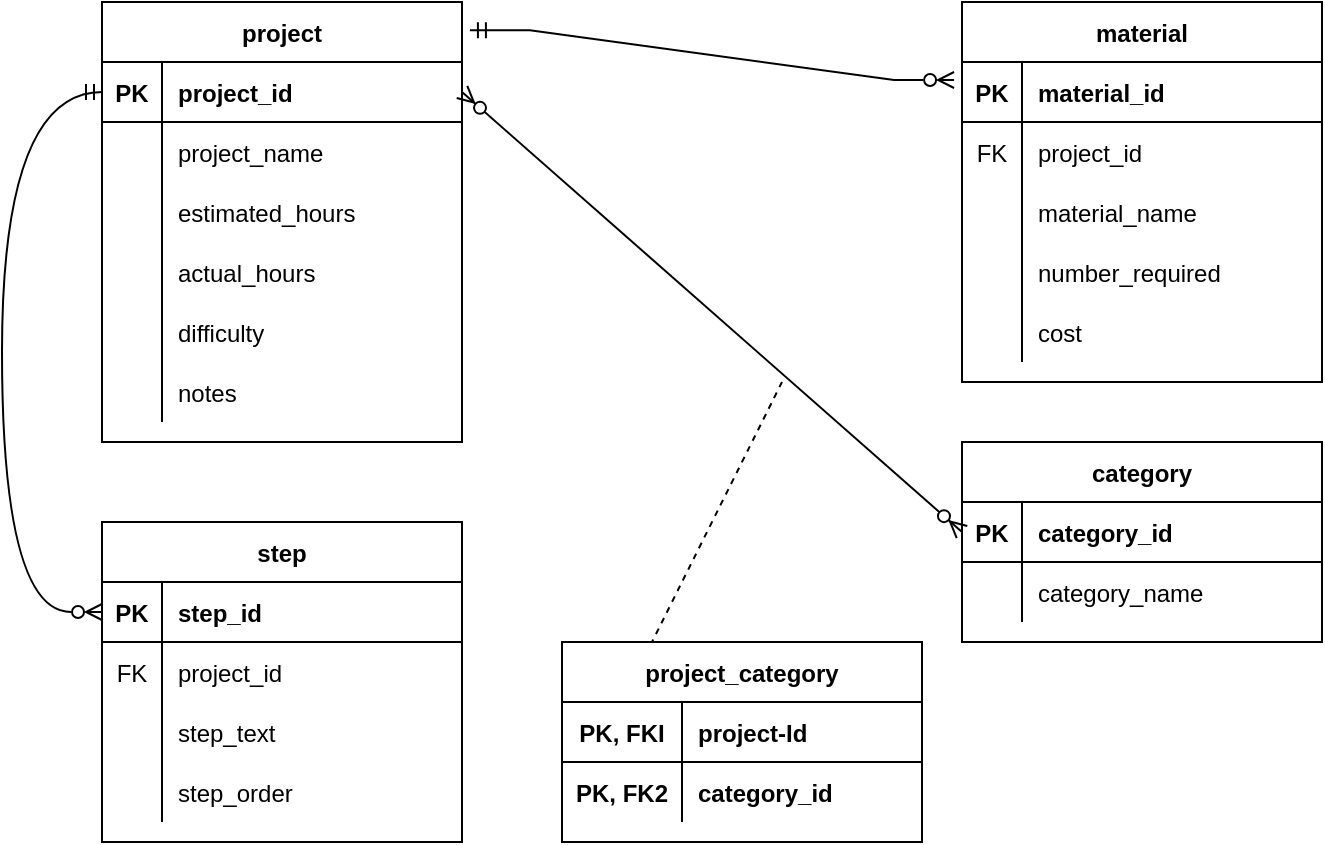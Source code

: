 <mxfile version="20.2.3" type="device"><diagram id="fBebVsBoFx-T8zocOYhv" name="Page-1"><mxGraphModel dx="946" dy="535" grid="1" gridSize="10" guides="1" tooltips="1" connect="1" arrows="1" fold="1" page="1" pageScale="1" pageWidth="850" pageHeight="1100" math="0" shadow="0"><root><mxCell id="0"/><mxCell id="1" parent="0"/><mxCell id="8ezJuHcsvJKqxCD15TaV-1" value="project" style="shape=table;startSize=30;container=1;collapsible=1;childLayout=tableLayout;fixedRows=1;rowLines=0;fontStyle=1;align=center;resizeLast=1;" vertex="1" parent="1"><mxGeometry x="140" y="100" width="180" height="220" as="geometry"/></mxCell><mxCell id="8ezJuHcsvJKqxCD15TaV-2" value="" style="shape=tableRow;horizontal=0;startSize=0;swimlaneHead=0;swimlaneBody=0;fillColor=none;collapsible=0;dropTarget=0;points=[[0,0.5],[1,0.5]];portConstraint=eastwest;top=0;left=0;right=0;bottom=1;" vertex="1" parent="8ezJuHcsvJKqxCD15TaV-1"><mxGeometry y="30" width="180" height="30" as="geometry"/></mxCell><mxCell id="8ezJuHcsvJKqxCD15TaV-3" value="PK" style="shape=partialRectangle;connectable=0;fillColor=none;top=0;left=0;bottom=0;right=0;fontStyle=1;overflow=hidden;" vertex="1" parent="8ezJuHcsvJKqxCD15TaV-2"><mxGeometry width="30" height="30" as="geometry"><mxRectangle width="30" height="30" as="alternateBounds"/></mxGeometry></mxCell><mxCell id="8ezJuHcsvJKqxCD15TaV-4" value="project_id" style="shape=partialRectangle;connectable=0;fillColor=none;top=0;left=0;bottom=0;right=0;align=left;spacingLeft=6;fontStyle=1;overflow=hidden;" vertex="1" parent="8ezJuHcsvJKqxCD15TaV-2"><mxGeometry x="30" width="150" height="30" as="geometry"><mxRectangle width="150" height="30" as="alternateBounds"/></mxGeometry></mxCell><mxCell id="8ezJuHcsvJKqxCD15TaV-5" value="" style="shape=tableRow;horizontal=0;startSize=0;swimlaneHead=0;swimlaneBody=0;fillColor=none;collapsible=0;dropTarget=0;points=[[0,0.5],[1,0.5]];portConstraint=eastwest;top=0;left=0;right=0;bottom=0;" vertex="1" parent="8ezJuHcsvJKqxCD15TaV-1"><mxGeometry y="60" width="180" height="30" as="geometry"/></mxCell><mxCell id="8ezJuHcsvJKqxCD15TaV-6" value="" style="shape=partialRectangle;connectable=0;fillColor=none;top=0;left=0;bottom=0;right=0;editable=1;overflow=hidden;" vertex="1" parent="8ezJuHcsvJKqxCD15TaV-5"><mxGeometry width="30" height="30" as="geometry"><mxRectangle width="30" height="30" as="alternateBounds"/></mxGeometry></mxCell><mxCell id="8ezJuHcsvJKqxCD15TaV-7" value="project_name" style="shape=partialRectangle;connectable=0;fillColor=none;top=0;left=0;bottom=0;right=0;align=left;spacingLeft=6;overflow=hidden;" vertex="1" parent="8ezJuHcsvJKqxCD15TaV-5"><mxGeometry x="30" width="150" height="30" as="geometry"><mxRectangle width="150" height="30" as="alternateBounds"/></mxGeometry></mxCell><mxCell id="8ezJuHcsvJKqxCD15TaV-8" value="" style="shape=tableRow;horizontal=0;startSize=0;swimlaneHead=0;swimlaneBody=0;fillColor=none;collapsible=0;dropTarget=0;points=[[0,0.5],[1,0.5]];portConstraint=eastwest;top=0;left=0;right=0;bottom=0;" vertex="1" parent="8ezJuHcsvJKqxCD15TaV-1"><mxGeometry y="90" width="180" height="30" as="geometry"/></mxCell><mxCell id="8ezJuHcsvJKqxCD15TaV-9" value="" style="shape=partialRectangle;connectable=0;fillColor=none;top=0;left=0;bottom=0;right=0;editable=1;overflow=hidden;" vertex="1" parent="8ezJuHcsvJKqxCD15TaV-8"><mxGeometry width="30" height="30" as="geometry"><mxRectangle width="30" height="30" as="alternateBounds"/></mxGeometry></mxCell><mxCell id="8ezJuHcsvJKqxCD15TaV-10" value="estimated_hours" style="shape=partialRectangle;connectable=0;fillColor=none;top=0;left=0;bottom=0;right=0;align=left;spacingLeft=6;overflow=hidden;" vertex="1" parent="8ezJuHcsvJKqxCD15TaV-8"><mxGeometry x="30" width="150" height="30" as="geometry"><mxRectangle width="150" height="30" as="alternateBounds"/></mxGeometry></mxCell><mxCell id="8ezJuHcsvJKqxCD15TaV-11" value="" style="shape=tableRow;horizontal=0;startSize=0;swimlaneHead=0;swimlaneBody=0;fillColor=none;collapsible=0;dropTarget=0;points=[[0,0.5],[1,0.5]];portConstraint=eastwest;top=0;left=0;right=0;bottom=0;" vertex="1" parent="8ezJuHcsvJKqxCD15TaV-1"><mxGeometry y="120" width="180" height="30" as="geometry"/></mxCell><mxCell id="8ezJuHcsvJKqxCD15TaV-12" value="" style="shape=partialRectangle;connectable=0;fillColor=none;top=0;left=0;bottom=0;right=0;editable=1;overflow=hidden;" vertex="1" parent="8ezJuHcsvJKqxCD15TaV-11"><mxGeometry width="30" height="30" as="geometry"><mxRectangle width="30" height="30" as="alternateBounds"/></mxGeometry></mxCell><mxCell id="8ezJuHcsvJKqxCD15TaV-13" value="actual_hours" style="shape=partialRectangle;connectable=0;fillColor=none;top=0;left=0;bottom=0;right=0;align=left;spacingLeft=6;overflow=hidden;" vertex="1" parent="8ezJuHcsvJKqxCD15TaV-11"><mxGeometry x="30" width="150" height="30" as="geometry"><mxRectangle width="150" height="30" as="alternateBounds"/></mxGeometry></mxCell><mxCell id="8ezJuHcsvJKqxCD15TaV-81" style="shape=tableRow;horizontal=0;startSize=0;swimlaneHead=0;swimlaneBody=0;fillColor=none;collapsible=0;dropTarget=0;points=[[0,0.5],[1,0.5]];portConstraint=eastwest;top=0;left=0;right=0;bottom=0;" vertex="1" parent="8ezJuHcsvJKqxCD15TaV-1"><mxGeometry y="150" width="180" height="30" as="geometry"/></mxCell><mxCell id="8ezJuHcsvJKqxCD15TaV-82" style="shape=partialRectangle;connectable=0;fillColor=none;top=0;left=0;bottom=0;right=0;editable=1;overflow=hidden;" vertex="1" parent="8ezJuHcsvJKqxCD15TaV-81"><mxGeometry width="30" height="30" as="geometry"><mxRectangle width="30" height="30" as="alternateBounds"/></mxGeometry></mxCell><mxCell id="8ezJuHcsvJKqxCD15TaV-83" value="difficulty" style="shape=partialRectangle;connectable=0;fillColor=none;top=0;left=0;bottom=0;right=0;align=left;spacingLeft=6;overflow=hidden;" vertex="1" parent="8ezJuHcsvJKqxCD15TaV-81"><mxGeometry x="30" width="150" height="30" as="geometry"><mxRectangle width="150" height="30" as="alternateBounds"/></mxGeometry></mxCell><mxCell id="8ezJuHcsvJKqxCD15TaV-78" style="shape=tableRow;horizontal=0;startSize=0;swimlaneHead=0;swimlaneBody=0;fillColor=none;collapsible=0;dropTarget=0;points=[[0,0.5],[1,0.5]];portConstraint=eastwest;top=0;left=0;right=0;bottom=0;" vertex="1" parent="8ezJuHcsvJKqxCD15TaV-1"><mxGeometry y="180" width="180" height="30" as="geometry"/></mxCell><mxCell id="8ezJuHcsvJKqxCD15TaV-79" style="shape=partialRectangle;connectable=0;fillColor=none;top=0;left=0;bottom=0;right=0;editable=1;overflow=hidden;" vertex="1" parent="8ezJuHcsvJKqxCD15TaV-78"><mxGeometry width="30" height="30" as="geometry"><mxRectangle width="30" height="30" as="alternateBounds"/></mxGeometry></mxCell><mxCell id="8ezJuHcsvJKqxCD15TaV-80" value="notes" style="shape=partialRectangle;connectable=0;fillColor=none;top=0;left=0;bottom=0;right=0;align=left;spacingLeft=6;overflow=hidden;" vertex="1" parent="8ezJuHcsvJKqxCD15TaV-78"><mxGeometry x="30" width="150" height="30" as="geometry"><mxRectangle width="150" height="30" as="alternateBounds"/></mxGeometry></mxCell><mxCell id="8ezJuHcsvJKqxCD15TaV-14" value="step" style="shape=table;startSize=30;container=1;collapsible=1;childLayout=tableLayout;fixedRows=1;rowLines=0;fontStyle=1;align=center;resizeLast=1;" vertex="1" parent="1"><mxGeometry x="140" y="360" width="180" height="160" as="geometry"/></mxCell><mxCell id="8ezJuHcsvJKqxCD15TaV-15" value="" style="shape=tableRow;horizontal=0;startSize=0;swimlaneHead=0;swimlaneBody=0;fillColor=none;collapsible=0;dropTarget=0;points=[[0,0.5],[1,0.5]];portConstraint=eastwest;top=0;left=0;right=0;bottom=1;" vertex="1" parent="8ezJuHcsvJKqxCD15TaV-14"><mxGeometry y="30" width="180" height="30" as="geometry"/></mxCell><mxCell id="8ezJuHcsvJKqxCD15TaV-16" value="PK" style="shape=partialRectangle;connectable=0;fillColor=none;top=0;left=0;bottom=0;right=0;fontStyle=1;overflow=hidden;" vertex="1" parent="8ezJuHcsvJKqxCD15TaV-15"><mxGeometry width="30" height="30" as="geometry"><mxRectangle width="30" height="30" as="alternateBounds"/></mxGeometry></mxCell><mxCell id="8ezJuHcsvJKqxCD15TaV-17" value="step_id" style="shape=partialRectangle;connectable=0;fillColor=none;top=0;left=0;bottom=0;right=0;align=left;spacingLeft=6;fontStyle=1;overflow=hidden;" vertex="1" parent="8ezJuHcsvJKqxCD15TaV-15"><mxGeometry x="30" width="150" height="30" as="geometry"><mxRectangle width="150" height="30" as="alternateBounds"/></mxGeometry></mxCell><mxCell id="8ezJuHcsvJKqxCD15TaV-18" value="" style="shape=tableRow;horizontal=0;startSize=0;swimlaneHead=0;swimlaneBody=0;fillColor=none;collapsible=0;dropTarget=0;points=[[0,0.5],[1,0.5]];portConstraint=eastwest;top=0;left=0;right=0;bottom=0;" vertex="1" parent="8ezJuHcsvJKqxCD15TaV-14"><mxGeometry y="60" width="180" height="30" as="geometry"/></mxCell><mxCell id="8ezJuHcsvJKqxCD15TaV-19" value="FK" style="shape=partialRectangle;connectable=0;fillColor=none;top=0;left=0;bottom=0;right=0;editable=1;overflow=hidden;" vertex="1" parent="8ezJuHcsvJKqxCD15TaV-18"><mxGeometry width="30" height="30" as="geometry"><mxRectangle width="30" height="30" as="alternateBounds"/></mxGeometry></mxCell><mxCell id="8ezJuHcsvJKqxCD15TaV-20" value="project_id" style="shape=partialRectangle;connectable=0;fillColor=none;top=0;left=0;bottom=0;right=0;align=left;spacingLeft=6;overflow=hidden;" vertex="1" parent="8ezJuHcsvJKqxCD15TaV-18"><mxGeometry x="30" width="150" height="30" as="geometry"><mxRectangle width="150" height="30" as="alternateBounds"/></mxGeometry></mxCell><mxCell id="8ezJuHcsvJKqxCD15TaV-21" value="" style="shape=tableRow;horizontal=0;startSize=0;swimlaneHead=0;swimlaneBody=0;fillColor=none;collapsible=0;dropTarget=0;points=[[0,0.5],[1,0.5]];portConstraint=eastwest;top=0;left=0;right=0;bottom=0;" vertex="1" parent="8ezJuHcsvJKqxCD15TaV-14"><mxGeometry y="90" width="180" height="30" as="geometry"/></mxCell><mxCell id="8ezJuHcsvJKqxCD15TaV-22" value="" style="shape=partialRectangle;connectable=0;fillColor=none;top=0;left=0;bottom=0;right=0;editable=1;overflow=hidden;" vertex="1" parent="8ezJuHcsvJKqxCD15TaV-21"><mxGeometry width="30" height="30" as="geometry"><mxRectangle width="30" height="30" as="alternateBounds"/></mxGeometry></mxCell><mxCell id="8ezJuHcsvJKqxCD15TaV-23" value="step_text" style="shape=partialRectangle;connectable=0;fillColor=none;top=0;left=0;bottom=0;right=0;align=left;spacingLeft=6;overflow=hidden;" vertex="1" parent="8ezJuHcsvJKqxCD15TaV-21"><mxGeometry x="30" width="150" height="30" as="geometry"><mxRectangle width="150" height="30" as="alternateBounds"/></mxGeometry></mxCell><mxCell id="8ezJuHcsvJKqxCD15TaV-24" value="" style="shape=tableRow;horizontal=0;startSize=0;swimlaneHead=0;swimlaneBody=0;fillColor=none;collapsible=0;dropTarget=0;points=[[0,0.5],[1,0.5]];portConstraint=eastwest;top=0;left=0;right=0;bottom=0;" vertex="1" parent="8ezJuHcsvJKqxCD15TaV-14"><mxGeometry y="120" width="180" height="30" as="geometry"/></mxCell><mxCell id="8ezJuHcsvJKqxCD15TaV-25" value="" style="shape=partialRectangle;connectable=0;fillColor=none;top=0;left=0;bottom=0;right=0;editable=1;overflow=hidden;" vertex="1" parent="8ezJuHcsvJKqxCD15TaV-24"><mxGeometry width="30" height="30" as="geometry"><mxRectangle width="30" height="30" as="alternateBounds"/></mxGeometry></mxCell><mxCell id="8ezJuHcsvJKqxCD15TaV-26" value="step_order" style="shape=partialRectangle;connectable=0;fillColor=none;top=0;left=0;bottom=0;right=0;align=left;spacingLeft=6;overflow=hidden;" vertex="1" parent="8ezJuHcsvJKqxCD15TaV-24"><mxGeometry x="30" width="150" height="30" as="geometry"><mxRectangle width="150" height="30" as="alternateBounds"/></mxGeometry></mxCell><mxCell id="8ezJuHcsvJKqxCD15TaV-27" value="material" style="shape=table;startSize=30;container=1;collapsible=1;childLayout=tableLayout;fixedRows=1;rowLines=0;fontStyle=1;align=center;resizeLast=1;" vertex="1" parent="1"><mxGeometry x="570" y="100" width="180" height="190" as="geometry"/></mxCell><mxCell id="8ezJuHcsvJKqxCD15TaV-28" value="" style="shape=tableRow;horizontal=0;startSize=0;swimlaneHead=0;swimlaneBody=0;fillColor=none;collapsible=0;dropTarget=0;points=[[0,0.5],[1,0.5]];portConstraint=eastwest;top=0;left=0;right=0;bottom=1;" vertex="1" parent="8ezJuHcsvJKqxCD15TaV-27"><mxGeometry y="30" width="180" height="30" as="geometry"/></mxCell><mxCell id="8ezJuHcsvJKqxCD15TaV-29" value="PK" style="shape=partialRectangle;connectable=0;fillColor=none;top=0;left=0;bottom=0;right=0;fontStyle=1;overflow=hidden;" vertex="1" parent="8ezJuHcsvJKqxCD15TaV-28"><mxGeometry width="30" height="30" as="geometry"><mxRectangle width="30" height="30" as="alternateBounds"/></mxGeometry></mxCell><mxCell id="8ezJuHcsvJKqxCD15TaV-30" value="material_id" style="shape=partialRectangle;connectable=0;fillColor=none;top=0;left=0;bottom=0;right=0;align=left;spacingLeft=6;fontStyle=1;overflow=hidden;" vertex="1" parent="8ezJuHcsvJKqxCD15TaV-28"><mxGeometry x="30" width="150" height="30" as="geometry"><mxRectangle width="150" height="30" as="alternateBounds"/></mxGeometry></mxCell><mxCell id="8ezJuHcsvJKqxCD15TaV-31" value="" style="shape=tableRow;horizontal=0;startSize=0;swimlaneHead=0;swimlaneBody=0;fillColor=none;collapsible=0;dropTarget=0;points=[[0,0.5],[1,0.5]];portConstraint=eastwest;top=0;left=0;right=0;bottom=0;" vertex="1" parent="8ezJuHcsvJKqxCD15TaV-27"><mxGeometry y="60" width="180" height="30" as="geometry"/></mxCell><mxCell id="8ezJuHcsvJKqxCD15TaV-32" value="FK" style="shape=partialRectangle;connectable=0;fillColor=none;top=0;left=0;bottom=0;right=0;editable=1;overflow=hidden;" vertex="1" parent="8ezJuHcsvJKqxCD15TaV-31"><mxGeometry width="30" height="30" as="geometry"><mxRectangle width="30" height="30" as="alternateBounds"/></mxGeometry></mxCell><mxCell id="8ezJuHcsvJKqxCD15TaV-33" value="project_id" style="shape=partialRectangle;connectable=0;fillColor=none;top=0;left=0;bottom=0;right=0;align=left;spacingLeft=6;overflow=hidden;" vertex="1" parent="8ezJuHcsvJKqxCD15TaV-31"><mxGeometry x="30" width="150" height="30" as="geometry"><mxRectangle width="150" height="30" as="alternateBounds"/></mxGeometry></mxCell><mxCell id="8ezJuHcsvJKqxCD15TaV-34" value="" style="shape=tableRow;horizontal=0;startSize=0;swimlaneHead=0;swimlaneBody=0;fillColor=none;collapsible=0;dropTarget=0;points=[[0,0.5],[1,0.5]];portConstraint=eastwest;top=0;left=0;right=0;bottom=0;" vertex="1" parent="8ezJuHcsvJKqxCD15TaV-27"><mxGeometry y="90" width="180" height="30" as="geometry"/></mxCell><mxCell id="8ezJuHcsvJKqxCD15TaV-35" value="" style="shape=partialRectangle;connectable=0;fillColor=none;top=0;left=0;bottom=0;right=0;editable=1;overflow=hidden;" vertex="1" parent="8ezJuHcsvJKqxCD15TaV-34"><mxGeometry width="30" height="30" as="geometry"><mxRectangle width="30" height="30" as="alternateBounds"/></mxGeometry></mxCell><mxCell id="8ezJuHcsvJKqxCD15TaV-36" value="material_name" style="shape=partialRectangle;connectable=0;fillColor=none;top=0;left=0;bottom=0;right=0;align=left;spacingLeft=6;overflow=hidden;" vertex="1" parent="8ezJuHcsvJKqxCD15TaV-34"><mxGeometry x="30" width="150" height="30" as="geometry"><mxRectangle width="150" height="30" as="alternateBounds"/></mxGeometry></mxCell><mxCell id="8ezJuHcsvJKqxCD15TaV-37" value="" style="shape=tableRow;horizontal=0;startSize=0;swimlaneHead=0;swimlaneBody=0;fillColor=none;collapsible=0;dropTarget=0;points=[[0,0.5],[1,0.5]];portConstraint=eastwest;top=0;left=0;right=0;bottom=0;" vertex="1" parent="8ezJuHcsvJKqxCD15TaV-27"><mxGeometry y="120" width="180" height="30" as="geometry"/></mxCell><mxCell id="8ezJuHcsvJKqxCD15TaV-38" value="" style="shape=partialRectangle;connectable=0;fillColor=none;top=0;left=0;bottom=0;right=0;editable=1;overflow=hidden;" vertex="1" parent="8ezJuHcsvJKqxCD15TaV-37"><mxGeometry width="30" height="30" as="geometry"><mxRectangle width="30" height="30" as="alternateBounds"/></mxGeometry></mxCell><mxCell id="8ezJuHcsvJKqxCD15TaV-39" value="number_required" style="shape=partialRectangle;connectable=0;fillColor=none;top=0;left=0;bottom=0;right=0;align=left;spacingLeft=6;overflow=hidden;" vertex="1" parent="8ezJuHcsvJKqxCD15TaV-37"><mxGeometry x="30" width="150" height="30" as="geometry"><mxRectangle width="150" height="30" as="alternateBounds"/></mxGeometry></mxCell><mxCell id="8ezJuHcsvJKqxCD15TaV-84" style="shape=tableRow;horizontal=0;startSize=0;swimlaneHead=0;swimlaneBody=0;fillColor=none;collapsible=0;dropTarget=0;points=[[0,0.5],[1,0.5]];portConstraint=eastwest;top=0;left=0;right=0;bottom=0;" vertex="1" parent="8ezJuHcsvJKqxCD15TaV-27"><mxGeometry y="150" width="180" height="30" as="geometry"/></mxCell><mxCell id="8ezJuHcsvJKqxCD15TaV-85" style="shape=partialRectangle;connectable=0;fillColor=none;top=0;left=0;bottom=0;right=0;editable=1;overflow=hidden;" vertex="1" parent="8ezJuHcsvJKqxCD15TaV-84"><mxGeometry width="30" height="30" as="geometry"><mxRectangle width="30" height="30" as="alternateBounds"/></mxGeometry></mxCell><mxCell id="8ezJuHcsvJKqxCD15TaV-86" value="cost" style="shape=partialRectangle;connectable=0;fillColor=none;top=0;left=0;bottom=0;right=0;align=left;spacingLeft=6;overflow=hidden;" vertex="1" parent="8ezJuHcsvJKqxCD15TaV-84"><mxGeometry x="30" width="150" height="30" as="geometry"><mxRectangle width="150" height="30" as="alternateBounds"/></mxGeometry></mxCell><mxCell id="8ezJuHcsvJKqxCD15TaV-40" value="category" style="shape=table;startSize=30;container=1;collapsible=1;childLayout=tableLayout;fixedRows=1;rowLines=0;fontStyle=1;align=center;resizeLast=1;" vertex="1" parent="1"><mxGeometry x="570" y="320" width="180" height="100" as="geometry"/></mxCell><mxCell id="8ezJuHcsvJKqxCD15TaV-41" value="" style="shape=tableRow;horizontal=0;startSize=0;swimlaneHead=0;swimlaneBody=0;fillColor=none;collapsible=0;dropTarget=0;points=[[0,0.5],[1,0.5]];portConstraint=eastwest;top=0;left=0;right=0;bottom=1;" vertex="1" parent="8ezJuHcsvJKqxCD15TaV-40"><mxGeometry y="30" width="180" height="30" as="geometry"/></mxCell><mxCell id="8ezJuHcsvJKqxCD15TaV-42" value="PK" style="shape=partialRectangle;connectable=0;fillColor=none;top=0;left=0;bottom=0;right=0;fontStyle=1;overflow=hidden;" vertex="1" parent="8ezJuHcsvJKqxCD15TaV-41"><mxGeometry width="30" height="30" as="geometry"><mxRectangle width="30" height="30" as="alternateBounds"/></mxGeometry></mxCell><mxCell id="8ezJuHcsvJKqxCD15TaV-43" value="category_id" style="shape=partialRectangle;connectable=0;fillColor=none;top=0;left=0;bottom=0;right=0;align=left;spacingLeft=6;fontStyle=1;overflow=hidden;" vertex="1" parent="8ezJuHcsvJKqxCD15TaV-41"><mxGeometry x="30" width="150" height="30" as="geometry"><mxRectangle width="150" height="30" as="alternateBounds"/></mxGeometry></mxCell><mxCell id="8ezJuHcsvJKqxCD15TaV-44" value="" style="shape=tableRow;horizontal=0;startSize=0;swimlaneHead=0;swimlaneBody=0;fillColor=none;collapsible=0;dropTarget=0;points=[[0,0.5],[1,0.5]];portConstraint=eastwest;top=0;left=0;right=0;bottom=0;" vertex="1" parent="8ezJuHcsvJKqxCD15TaV-40"><mxGeometry y="60" width="180" height="30" as="geometry"/></mxCell><mxCell id="8ezJuHcsvJKqxCD15TaV-45" value="" style="shape=partialRectangle;connectable=0;fillColor=none;top=0;left=0;bottom=0;right=0;editable=1;overflow=hidden;" vertex="1" parent="8ezJuHcsvJKqxCD15TaV-44"><mxGeometry width="30" height="30" as="geometry"><mxRectangle width="30" height="30" as="alternateBounds"/></mxGeometry></mxCell><mxCell id="8ezJuHcsvJKqxCD15TaV-46" value="category_name" style="shape=partialRectangle;connectable=0;fillColor=none;top=0;left=0;bottom=0;right=0;align=left;spacingLeft=6;overflow=hidden;" vertex="1" parent="8ezJuHcsvJKqxCD15TaV-44"><mxGeometry x="30" width="150" height="30" as="geometry"><mxRectangle width="150" height="30" as="alternateBounds"/></mxGeometry></mxCell><mxCell id="8ezJuHcsvJKqxCD15TaV-65" value="project_category" style="shape=table;startSize=30;container=1;collapsible=1;childLayout=tableLayout;fixedRows=1;rowLines=0;fontStyle=1;align=center;resizeLast=1;" vertex="1" parent="1"><mxGeometry x="370" y="420" width="180" height="100" as="geometry"/></mxCell><mxCell id="8ezJuHcsvJKqxCD15TaV-66" value="" style="shape=tableRow;horizontal=0;startSize=0;swimlaneHead=0;swimlaneBody=0;fillColor=none;collapsible=0;dropTarget=0;points=[[0,0.5],[1,0.5]];portConstraint=eastwest;top=0;left=0;right=0;bottom=1;" vertex="1" parent="8ezJuHcsvJKqxCD15TaV-65"><mxGeometry y="30" width="180" height="30" as="geometry"/></mxCell><mxCell id="8ezJuHcsvJKqxCD15TaV-67" value="PK, FKI" style="shape=partialRectangle;connectable=0;fillColor=none;top=0;left=0;bottom=0;right=0;fontStyle=1;overflow=hidden;" vertex="1" parent="8ezJuHcsvJKqxCD15TaV-66"><mxGeometry width="60" height="30" as="geometry"><mxRectangle width="60" height="30" as="alternateBounds"/></mxGeometry></mxCell><mxCell id="8ezJuHcsvJKqxCD15TaV-68" value="project-Id" style="shape=partialRectangle;connectable=0;fillColor=none;top=0;left=0;bottom=0;right=0;align=left;spacingLeft=6;fontStyle=1;overflow=hidden;" vertex="1" parent="8ezJuHcsvJKqxCD15TaV-66"><mxGeometry x="60" width="120" height="30" as="geometry"><mxRectangle width="120" height="30" as="alternateBounds"/></mxGeometry></mxCell><mxCell id="8ezJuHcsvJKqxCD15TaV-69" value="" style="shape=tableRow;horizontal=0;startSize=0;swimlaneHead=0;swimlaneBody=0;fillColor=none;collapsible=0;dropTarget=0;points=[[0,0.5],[1,0.5]];portConstraint=eastwest;top=0;left=0;right=0;bottom=0;" vertex="1" parent="8ezJuHcsvJKqxCD15TaV-65"><mxGeometry y="60" width="180" height="30" as="geometry"/></mxCell><mxCell id="8ezJuHcsvJKqxCD15TaV-70" value="PK, FK2" style="shape=partialRectangle;connectable=0;fillColor=none;top=0;left=0;bottom=0;right=0;editable=1;overflow=hidden;fontStyle=1" vertex="1" parent="8ezJuHcsvJKqxCD15TaV-69"><mxGeometry width="60" height="30" as="geometry"><mxRectangle width="60" height="30" as="alternateBounds"/></mxGeometry></mxCell><mxCell id="8ezJuHcsvJKqxCD15TaV-71" value="category_id" style="shape=partialRectangle;connectable=0;fillColor=none;top=0;left=0;bottom=0;right=0;align=left;spacingLeft=6;overflow=hidden;fontStyle=1" vertex="1" parent="8ezJuHcsvJKqxCD15TaV-69"><mxGeometry x="60" width="120" height="30" as="geometry"><mxRectangle width="120" height="30" as="alternateBounds"/></mxGeometry></mxCell><mxCell id="8ezJuHcsvJKqxCD15TaV-87" value="" style="fontSize=12;html=1;endArrow=ERzeroToMany;endFill=1;startArrow=ERzeroToMany;rounded=0;exitX=1;exitY=0.5;exitDx=0;exitDy=0;entryX=0;entryY=0.5;entryDx=0;entryDy=0;" edge="1" parent="1" source="8ezJuHcsvJKqxCD15TaV-2" target="8ezJuHcsvJKqxCD15TaV-41"><mxGeometry width="100" height="100" relative="1" as="geometry"><mxPoint x="400" y="460" as="sourcePoint"/><mxPoint x="560" y="370" as="targetPoint"/></mxGeometry></mxCell><mxCell id="8ezJuHcsvJKqxCD15TaV-88" value="" style="endArrow=none;html=1;rounded=0;curved=1;dashed=1;entryX=0.25;entryY=0;entryDx=0;entryDy=0;" edge="1" parent="1" target="8ezJuHcsvJKqxCD15TaV-65"><mxGeometry relative="1" as="geometry"><mxPoint x="480" y="290" as="sourcePoint"/><mxPoint x="390" y="230" as="targetPoint"/></mxGeometry></mxCell><mxCell id="8ezJuHcsvJKqxCD15TaV-89" value="" style="edgeStyle=entityRelationEdgeStyle;fontSize=12;html=1;endArrow=ERzeroToMany;endFill=0;rounded=0;exitX=1.022;exitY=0.064;exitDx=0;exitDy=0;exitPerimeter=0;entryX=-0.022;entryY=0.3;entryDx=0;entryDy=0;entryPerimeter=0;startArrow=ERmandOne;startFill=0;" edge="1" parent="1" source="8ezJuHcsvJKqxCD15TaV-1" target="8ezJuHcsvJKqxCD15TaV-28"><mxGeometry width="100" height="100" relative="1" as="geometry"><mxPoint x="410" y="200" as="sourcePoint"/><mxPoint x="510" y="100" as="targetPoint"/></mxGeometry></mxCell><mxCell id="8ezJuHcsvJKqxCD15TaV-90" value="" style="fontSize=12;html=1;endArrow=ERzeroToMany;endFill=0;rounded=0;exitX=0;exitY=0.5;exitDx=0;exitDy=0;entryX=0;entryY=0.5;entryDx=0;entryDy=0;startArrow=ERmandOne;startFill=0;edgeStyle=orthogonalEdgeStyle;curved=1;" edge="1" parent="1" source="8ezJuHcsvJKqxCD15TaV-2" target="8ezJuHcsvJKqxCD15TaV-15"><mxGeometry width="100" height="100" relative="1" as="geometry"><mxPoint x="333.96" y="124.08" as="sourcePoint"/><mxPoint x="576.04" y="149" as="targetPoint"/><Array as="points"><mxPoint x="90" y="145"/><mxPoint x="90" y="405"/></Array></mxGeometry></mxCell></root></mxGraphModel></diagram></mxfile>